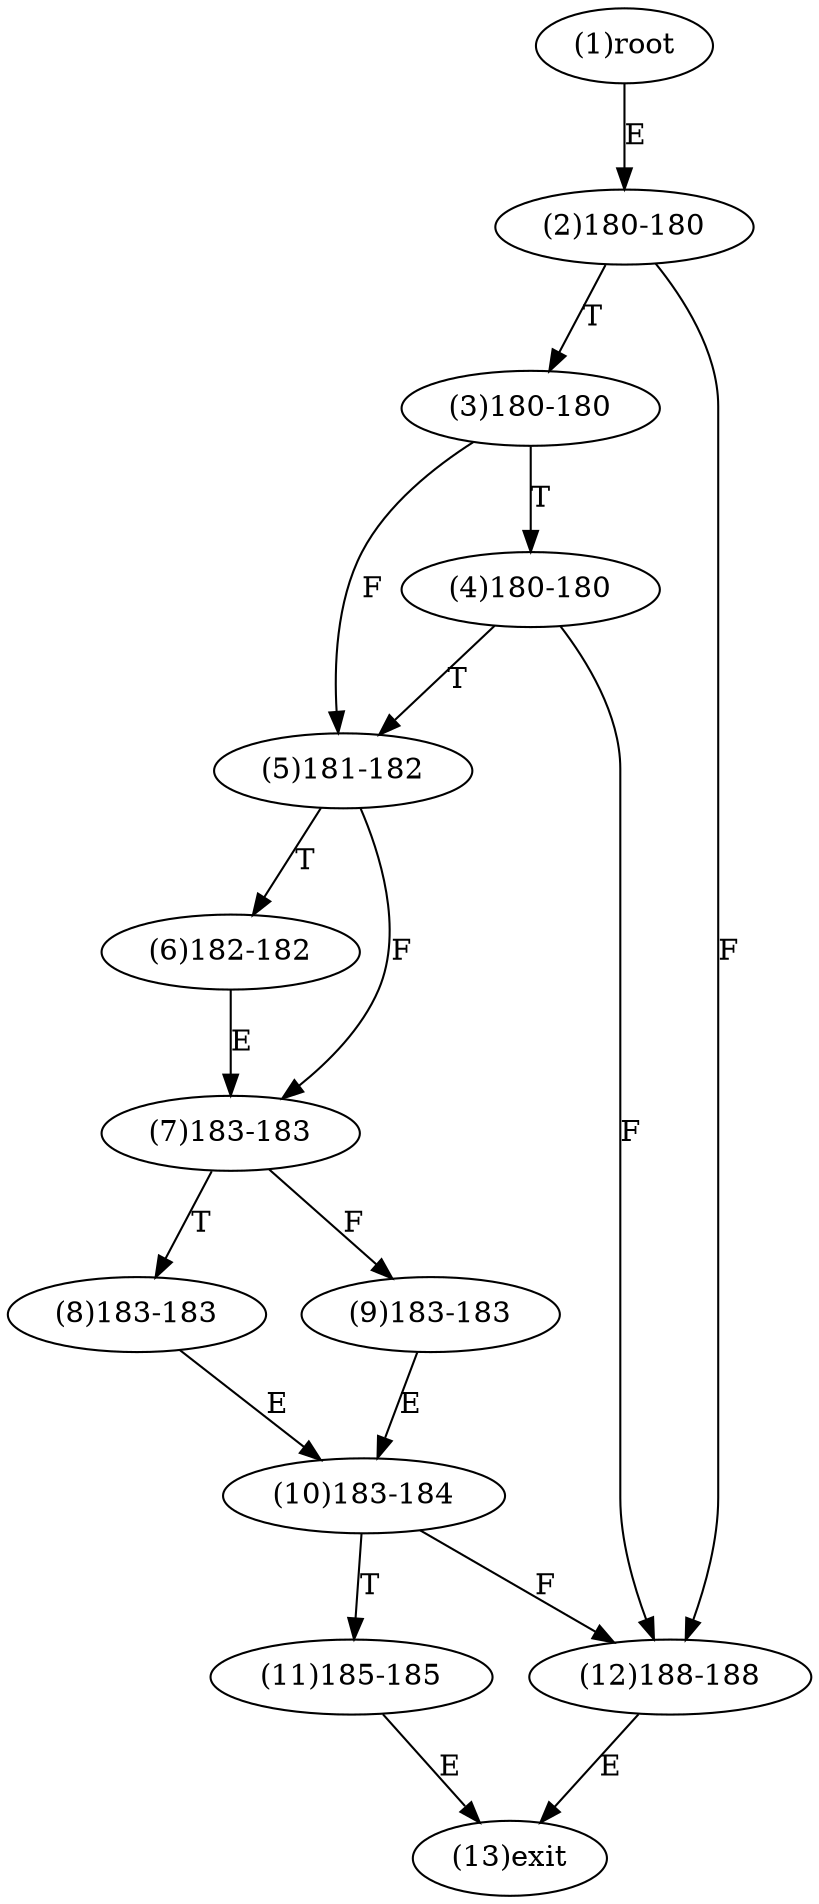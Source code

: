 digraph "" { 
1[ label="(1)root"];
2[ label="(2)180-180"];
3[ label="(3)180-180"];
4[ label="(4)180-180"];
5[ label="(5)181-182"];
6[ label="(6)182-182"];
7[ label="(7)183-183"];
8[ label="(8)183-183"];
9[ label="(9)183-183"];
10[ label="(10)183-184"];
11[ label="(11)185-185"];
12[ label="(12)188-188"];
13[ label="(13)exit"];
1->2[ label="E"];
2->12[ label="F"];
2->3[ label="T"];
3->5[ label="F"];
3->4[ label="T"];
4->12[ label="F"];
4->5[ label="T"];
5->7[ label="F"];
5->6[ label="T"];
6->7[ label="E"];
7->9[ label="F"];
7->8[ label="T"];
8->10[ label="E"];
9->10[ label="E"];
10->12[ label="F"];
10->11[ label="T"];
11->13[ label="E"];
12->13[ label="E"];
}